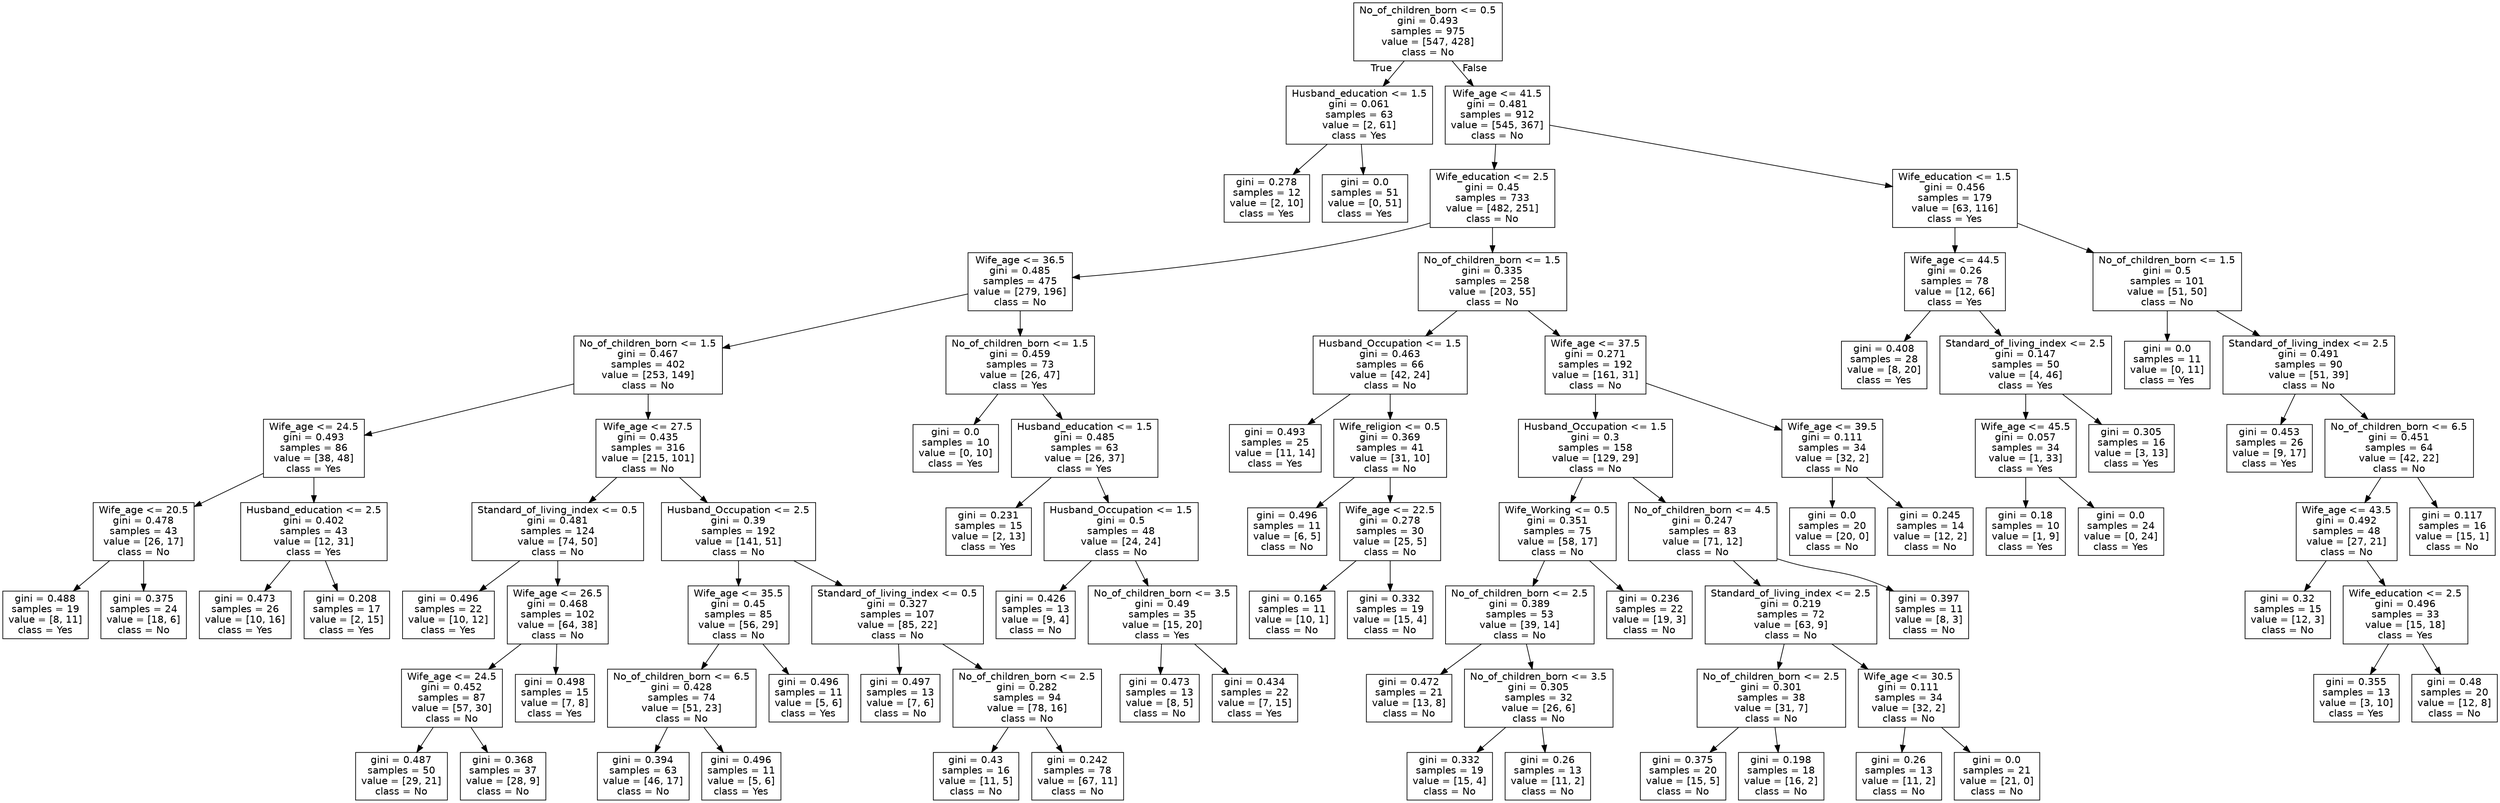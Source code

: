 digraph Tree {
node [shape=box, fontname="helvetica"] ;
edge [fontname="helvetica"] ;
0 [label="No_of_children_born <= 0.5\ngini = 0.493\nsamples = 975\nvalue = [547, 428]\nclass = No"] ;
1 [label="Husband_education <= 1.5\ngini = 0.061\nsamples = 63\nvalue = [2, 61]\nclass = Yes"] ;
0 -> 1 [labeldistance=2.5, labelangle=45, headlabel="True"] ;
2 [label="gini = 0.278\nsamples = 12\nvalue = [2, 10]\nclass = Yes"] ;
1 -> 2 ;
3 [label="gini = 0.0\nsamples = 51\nvalue = [0, 51]\nclass = Yes"] ;
1 -> 3 ;
4 [label="Wife_age <= 41.5\ngini = 0.481\nsamples = 912\nvalue = [545, 367]\nclass = No"] ;
0 -> 4 [labeldistance=2.5, labelangle=-45, headlabel="False"] ;
5 [label="Wife_education <= 2.5\ngini = 0.45\nsamples = 733\nvalue = [482, 251]\nclass = No"] ;
4 -> 5 ;
6 [label="Wife_age <= 36.5\ngini = 0.485\nsamples = 475\nvalue = [279, 196]\nclass = No"] ;
5 -> 6 ;
7 [label="No_of_children_born <= 1.5\ngini = 0.467\nsamples = 402\nvalue = [253, 149]\nclass = No"] ;
6 -> 7 ;
8 [label="Wife_age <= 24.5\ngini = 0.493\nsamples = 86\nvalue = [38, 48]\nclass = Yes"] ;
7 -> 8 ;
9 [label="Wife_age <= 20.5\ngini = 0.478\nsamples = 43\nvalue = [26, 17]\nclass = No"] ;
8 -> 9 ;
10 [label="gini = 0.488\nsamples = 19\nvalue = [8, 11]\nclass = Yes"] ;
9 -> 10 ;
11 [label="gini = 0.375\nsamples = 24\nvalue = [18, 6]\nclass = No"] ;
9 -> 11 ;
12 [label="Husband_education <= 2.5\ngini = 0.402\nsamples = 43\nvalue = [12, 31]\nclass = Yes"] ;
8 -> 12 ;
13 [label="gini = 0.473\nsamples = 26\nvalue = [10, 16]\nclass = Yes"] ;
12 -> 13 ;
14 [label="gini = 0.208\nsamples = 17\nvalue = [2, 15]\nclass = Yes"] ;
12 -> 14 ;
15 [label="Wife_age <= 27.5\ngini = 0.435\nsamples = 316\nvalue = [215, 101]\nclass = No"] ;
7 -> 15 ;
16 [label="Standard_of_living_index <= 0.5\ngini = 0.481\nsamples = 124\nvalue = [74, 50]\nclass = No"] ;
15 -> 16 ;
17 [label="gini = 0.496\nsamples = 22\nvalue = [10, 12]\nclass = Yes"] ;
16 -> 17 ;
18 [label="Wife_age <= 26.5\ngini = 0.468\nsamples = 102\nvalue = [64, 38]\nclass = No"] ;
16 -> 18 ;
19 [label="Wife_age <= 24.5\ngini = 0.452\nsamples = 87\nvalue = [57, 30]\nclass = No"] ;
18 -> 19 ;
20 [label="gini = 0.487\nsamples = 50\nvalue = [29, 21]\nclass = No"] ;
19 -> 20 ;
21 [label="gini = 0.368\nsamples = 37\nvalue = [28, 9]\nclass = No"] ;
19 -> 21 ;
22 [label="gini = 0.498\nsamples = 15\nvalue = [7, 8]\nclass = Yes"] ;
18 -> 22 ;
23 [label="Husband_Occupation <= 2.5\ngini = 0.39\nsamples = 192\nvalue = [141, 51]\nclass = No"] ;
15 -> 23 ;
24 [label="Wife_age <= 35.5\ngini = 0.45\nsamples = 85\nvalue = [56, 29]\nclass = No"] ;
23 -> 24 ;
25 [label="No_of_children_born <= 6.5\ngini = 0.428\nsamples = 74\nvalue = [51, 23]\nclass = No"] ;
24 -> 25 ;
26 [label="gini = 0.394\nsamples = 63\nvalue = [46, 17]\nclass = No"] ;
25 -> 26 ;
27 [label="gini = 0.496\nsamples = 11\nvalue = [5, 6]\nclass = Yes"] ;
25 -> 27 ;
28 [label="gini = 0.496\nsamples = 11\nvalue = [5, 6]\nclass = Yes"] ;
24 -> 28 ;
29 [label="Standard_of_living_index <= 0.5\ngini = 0.327\nsamples = 107\nvalue = [85, 22]\nclass = No"] ;
23 -> 29 ;
30 [label="gini = 0.497\nsamples = 13\nvalue = [7, 6]\nclass = No"] ;
29 -> 30 ;
31 [label="No_of_children_born <= 2.5\ngini = 0.282\nsamples = 94\nvalue = [78, 16]\nclass = No"] ;
29 -> 31 ;
32 [label="gini = 0.43\nsamples = 16\nvalue = [11, 5]\nclass = No"] ;
31 -> 32 ;
33 [label="gini = 0.242\nsamples = 78\nvalue = [67, 11]\nclass = No"] ;
31 -> 33 ;
34 [label="No_of_children_born <= 1.5\ngini = 0.459\nsamples = 73\nvalue = [26, 47]\nclass = Yes"] ;
6 -> 34 ;
35 [label="gini = 0.0\nsamples = 10\nvalue = [0, 10]\nclass = Yes"] ;
34 -> 35 ;
36 [label="Husband_education <= 1.5\ngini = 0.485\nsamples = 63\nvalue = [26, 37]\nclass = Yes"] ;
34 -> 36 ;
37 [label="gini = 0.231\nsamples = 15\nvalue = [2, 13]\nclass = Yes"] ;
36 -> 37 ;
38 [label="Husband_Occupation <= 1.5\ngini = 0.5\nsamples = 48\nvalue = [24, 24]\nclass = No"] ;
36 -> 38 ;
39 [label="gini = 0.426\nsamples = 13\nvalue = [9, 4]\nclass = No"] ;
38 -> 39 ;
40 [label="No_of_children_born <= 3.5\ngini = 0.49\nsamples = 35\nvalue = [15, 20]\nclass = Yes"] ;
38 -> 40 ;
41 [label="gini = 0.473\nsamples = 13\nvalue = [8, 5]\nclass = No"] ;
40 -> 41 ;
42 [label="gini = 0.434\nsamples = 22\nvalue = [7, 15]\nclass = Yes"] ;
40 -> 42 ;
43 [label="No_of_children_born <= 1.5\ngini = 0.335\nsamples = 258\nvalue = [203, 55]\nclass = No"] ;
5 -> 43 ;
44 [label="Husband_Occupation <= 1.5\ngini = 0.463\nsamples = 66\nvalue = [42, 24]\nclass = No"] ;
43 -> 44 ;
45 [label="gini = 0.493\nsamples = 25\nvalue = [11, 14]\nclass = Yes"] ;
44 -> 45 ;
46 [label="Wife_religion <= 0.5\ngini = 0.369\nsamples = 41\nvalue = [31, 10]\nclass = No"] ;
44 -> 46 ;
47 [label="gini = 0.496\nsamples = 11\nvalue = [6, 5]\nclass = No"] ;
46 -> 47 ;
48 [label="Wife_age <= 22.5\ngini = 0.278\nsamples = 30\nvalue = [25, 5]\nclass = No"] ;
46 -> 48 ;
49 [label="gini = 0.165\nsamples = 11\nvalue = [10, 1]\nclass = No"] ;
48 -> 49 ;
50 [label="gini = 0.332\nsamples = 19\nvalue = [15, 4]\nclass = No"] ;
48 -> 50 ;
51 [label="Wife_age <= 37.5\ngini = 0.271\nsamples = 192\nvalue = [161, 31]\nclass = No"] ;
43 -> 51 ;
52 [label="Husband_Occupation <= 1.5\ngini = 0.3\nsamples = 158\nvalue = [129, 29]\nclass = No"] ;
51 -> 52 ;
53 [label="Wife_Working <= 0.5\ngini = 0.351\nsamples = 75\nvalue = [58, 17]\nclass = No"] ;
52 -> 53 ;
54 [label="No_of_children_born <= 2.5\ngini = 0.389\nsamples = 53\nvalue = [39, 14]\nclass = No"] ;
53 -> 54 ;
55 [label="gini = 0.472\nsamples = 21\nvalue = [13, 8]\nclass = No"] ;
54 -> 55 ;
56 [label="No_of_children_born <= 3.5\ngini = 0.305\nsamples = 32\nvalue = [26, 6]\nclass = No"] ;
54 -> 56 ;
57 [label="gini = 0.332\nsamples = 19\nvalue = [15, 4]\nclass = No"] ;
56 -> 57 ;
58 [label="gini = 0.26\nsamples = 13\nvalue = [11, 2]\nclass = No"] ;
56 -> 58 ;
59 [label="gini = 0.236\nsamples = 22\nvalue = [19, 3]\nclass = No"] ;
53 -> 59 ;
60 [label="No_of_children_born <= 4.5\ngini = 0.247\nsamples = 83\nvalue = [71, 12]\nclass = No"] ;
52 -> 60 ;
61 [label="Standard_of_living_index <= 2.5\ngini = 0.219\nsamples = 72\nvalue = [63, 9]\nclass = No"] ;
60 -> 61 ;
62 [label="No_of_children_born <= 2.5\ngini = 0.301\nsamples = 38\nvalue = [31, 7]\nclass = No"] ;
61 -> 62 ;
63 [label="gini = 0.375\nsamples = 20\nvalue = [15, 5]\nclass = No"] ;
62 -> 63 ;
64 [label="gini = 0.198\nsamples = 18\nvalue = [16, 2]\nclass = No"] ;
62 -> 64 ;
65 [label="Wife_age <= 30.5\ngini = 0.111\nsamples = 34\nvalue = [32, 2]\nclass = No"] ;
61 -> 65 ;
66 [label="gini = 0.26\nsamples = 13\nvalue = [11, 2]\nclass = No"] ;
65 -> 66 ;
67 [label="gini = 0.0\nsamples = 21\nvalue = [21, 0]\nclass = No"] ;
65 -> 67 ;
68 [label="gini = 0.397\nsamples = 11\nvalue = [8, 3]\nclass = No"] ;
60 -> 68 ;
69 [label="Wife_age <= 39.5\ngini = 0.111\nsamples = 34\nvalue = [32, 2]\nclass = No"] ;
51 -> 69 ;
70 [label="gini = 0.0\nsamples = 20\nvalue = [20, 0]\nclass = No"] ;
69 -> 70 ;
71 [label="gini = 0.245\nsamples = 14\nvalue = [12, 2]\nclass = No"] ;
69 -> 71 ;
72 [label="Wife_education <= 1.5\ngini = 0.456\nsamples = 179\nvalue = [63, 116]\nclass = Yes"] ;
4 -> 72 ;
73 [label="Wife_age <= 44.5\ngini = 0.26\nsamples = 78\nvalue = [12, 66]\nclass = Yes"] ;
72 -> 73 ;
74 [label="gini = 0.408\nsamples = 28\nvalue = [8, 20]\nclass = Yes"] ;
73 -> 74 ;
75 [label="Standard_of_living_index <= 2.5\ngini = 0.147\nsamples = 50\nvalue = [4, 46]\nclass = Yes"] ;
73 -> 75 ;
76 [label="Wife_age <= 45.5\ngini = 0.057\nsamples = 34\nvalue = [1, 33]\nclass = Yes"] ;
75 -> 76 ;
77 [label="gini = 0.18\nsamples = 10\nvalue = [1, 9]\nclass = Yes"] ;
76 -> 77 ;
78 [label="gini = 0.0\nsamples = 24\nvalue = [0, 24]\nclass = Yes"] ;
76 -> 78 ;
79 [label="gini = 0.305\nsamples = 16\nvalue = [3, 13]\nclass = Yes"] ;
75 -> 79 ;
80 [label="No_of_children_born <= 1.5\ngini = 0.5\nsamples = 101\nvalue = [51, 50]\nclass = No"] ;
72 -> 80 ;
81 [label="gini = 0.0\nsamples = 11\nvalue = [0, 11]\nclass = Yes"] ;
80 -> 81 ;
82 [label="Standard_of_living_index <= 2.5\ngini = 0.491\nsamples = 90\nvalue = [51, 39]\nclass = No"] ;
80 -> 82 ;
83 [label="gini = 0.453\nsamples = 26\nvalue = [9, 17]\nclass = Yes"] ;
82 -> 83 ;
84 [label="No_of_children_born <= 6.5\ngini = 0.451\nsamples = 64\nvalue = [42, 22]\nclass = No"] ;
82 -> 84 ;
85 [label="Wife_age <= 43.5\ngini = 0.492\nsamples = 48\nvalue = [27, 21]\nclass = No"] ;
84 -> 85 ;
86 [label="gini = 0.32\nsamples = 15\nvalue = [12, 3]\nclass = No"] ;
85 -> 86 ;
87 [label="Wife_education <= 2.5\ngini = 0.496\nsamples = 33\nvalue = [15, 18]\nclass = Yes"] ;
85 -> 87 ;
88 [label="gini = 0.355\nsamples = 13\nvalue = [3, 10]\nclass = Yes"] ;
87 -> 88 ;
89 [label="gini = 0.48\nsamples = 20\nvalue = [12, 8]\nclass = No"] ;
87 -> 89 ;
90 [label="gini = 0.117\nsamples = 16\nvalue = [15, 1]\nclass = No"] ;
84 -> 90 ;
}